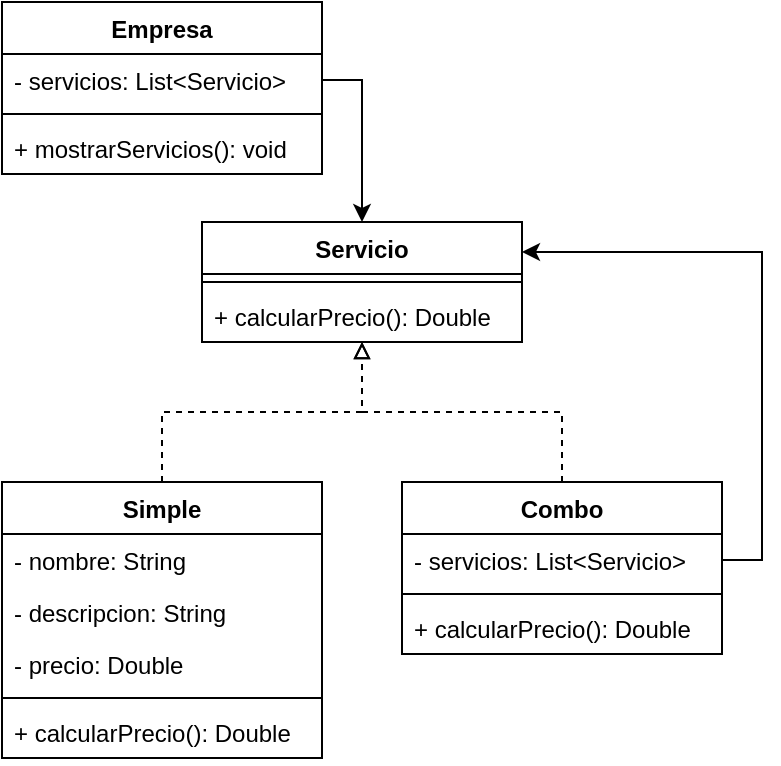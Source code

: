 <mxfile version="14.9.2" type="github">
  <diagram id="GlYazkklD14qOScsmxp9" name="Page-1">
    <mxGraphModel dx="641" dy="587" grid="1" gridSize="10" guides="1" tooltips="1" connect="1" arrows="1" fold="1" page="1" pageScale="1" pageWidth="827" pageHeight="1169" math="0" shadow="0">
      <root>
        <mxCell id="0" />
        <mxCell id="1" parent="0" />
        <mxCell id="iIEKpxpUkckjxTm4BxNN-22" style="edgeStyle=orthogonalEdgeStyle;rounded=0;orthogonalLoop=1;jettySize=auto;html=1;endArrow=block;endFill=0;dashed=1;" parent="1" source="iIEKpxpUkckjxTm4BxNN-1" target="iIEKpxpUkckjxTm4BxNN-16" edge="1">
          <mxGeometry relative="1" as="geometry" />
        </mxCell>
        <mxCell id="iIEKpxpUkckjxTm4BxNN-1" value="Simple" style="swimlane;fontStyle=1;align=center;verticalAlign=top;childLayout=stackLayout;horizontal=1;startSize=26;horizontalStack=0;resizeParent=1;resizeParentMax=0;resizeLast=0;collapsible=1;marginBottom=0;" parent="1" vertex="1">
          <mxGeometry x="160" y="290" width="160" height="138" as="geometry" />
        </mxCell>
        <mxCell id="iIEKpxpUkckjxTm4BxNN-2" value="- nombre: String" style="text;strokeColor=none;fillColor=none;align=left;verticalAlign=top;spacingLeft=4;spacingRight=4;overflow=hidden;rotatable=0;points=[[0,0.5],[1,0.5]];portConstraint=eastwest;" parent="iIEKpxpUkckjxTm4BxNN-1" vertex="1">
          <mxGeometry y="26" width="160" height="26" as="geometry" />
        </mxCell>
        <mxCell id="iIEKpxpUkckjxTm4BxNN-9" value="- descripcion: String&#xa;" style="text;strokeColor=none;fillColor=none;align=left;verticalAlign=top;spacingLeft=4;spacingRight=4;overflow=hidden;rotatable=0;points=[[0,0.5],[1,0.5]];portConstraint=eastwest;" parent="iIEKpxpUkckjxTm4BxNN-1" vertex="1">
          <mxGeometry y="52" width="160" height="26" as="geometry" />
        </mxCell>
        <mxCell id="iIEKpxpUkckjxTm4BxNN-10" value="- precio: Double" style="text;strokeColor=none;fillColor=none;align=left;verticalAlign=top;spacingLeft=4;spacingRight=4;overflow=hidden;rotatable=0;points=[[0,0.5],[1,0.5]];portConstraint=eastwest;" parent="iIEKpxpUkckjxTm4BxNN-1" vertex="1">
          <mxGeometry y="78" width="160" height="26" as="geometry" />
        </mxCell>
        <mxCell id="iIEKpxpUkckjxTm4BxNN-3" value="" style="line;strokeWidth=1;fillColor=none;align=left;verticalAlign=middle;spacingTop=-1;spacingLeft=3;spacingRight=3;rotatable=0;labelPosition=right;points=[];portConstraint=eastwest;" parent="iIEKpxpUkckjxTm4BxNN-1" vertex="1">
          <mxGeometry y="104" width="160" height="8" as="geometry" />
        </mxCell>
        <mxCell id="iIEKpxpUkckjxTm4BxNN-4" value="+ calcularPrecio(): Double" style="text;strokeColor=none;fillColor=none;align=left;verticalAlign=top;spacingLeft=4;spacingRight=4;overflow=hidden;rotatable=0;points=[[0,0.5],[1,0.5]];portConstraint=eastwest;" parent="iIEKpxpUkckjxTm4BxNN-1" vertex="1">
          <mxGeometry y="112" width="160" height="26" as="geometry" />
        </mxCell>
        <mxCell id="iIEKpxpUkckjxTm4BxNN-21" style="edgeStyle=orthogonalEdgeStyle;rounded=0;orthogonalLoop=1;jettySize=auto;html=1;endArrow=block;endFill=0;dashed=1;" parent="1" source="iIEKpxpUkckjxTm4BxNN-5" target="iIEKpxpUkckjxTm4BxNN-16" edge="1">
          <mxGeometry relative="1" as="geometry" />
        </mxCell>
        <mxCell id="iIEKpxpUkckjxTm4BxNN-23" style="edgeStyle=orthogonalEdgeStyle;rounded=0;orthogonalLoop=1;jettySize=auto;html=1;entryX=1;entryY=0.25;entryDx=0;entryDy=0;exitX=1;exitY=0.5;exitDx=0;exitDy=0;" parent="1" source="iIEKpxpUkckjxTm4BxNN-6" target="iIEKpxpUkckjxTm4BxNN-16" edge="1">
          <mxGeometry relative="1" as="geometry" />
        </mxCell>
        <mxCell id="iIEKpxpUkckjxTm4BxNN-5" value="Combo" style="swimlane;fontStyle=1;align=center;verticalAlign=top;childLayout=stackLayout;horizontal=1;startSize=26;horizontalStack=0;resizeParent=1;resizeParentMax=0;resizeLast=0;collapsible=1;marginBottom=0;" parent="1" vertex="1">
          <mxGeometry x="360" y="290" width="160" height="86" as="geometry" />
        </mxCell>
        <mxCell id="iIEKpxpUkckjxTm4BxNN-6" value="- servicios: List&lt;Servicio&gt;" style="text;strokeColor=none;fillColor=none;align=left;verticalAlign=top;spacingLeft=4;spacingRight=4;overflow=hidden;rotatable=0;points=[[0,0.5],[1,0.5]];portConstraint=eastwest;" parent="iIEKpxpUkckjxTm4BxNN-5" vertex="1">
          <mxGeometry y="26" width="160" height="26" as="geometry" />
        </mxCell>
        <mxCell id="iIEKpxpUkckjxTm4BxNN-7" value="" style="line;strokeWidth=1;fillColor=none;align=left;verticalAlign=middle;spacingTop=-1;spacingLeft=3;spacingRight=3;rotatable=0;labelPosition=right;points=[];portConstraint=eastwest;" parent="iIEKpxpUkckjxTm4BxNN-5" vertex="1">
          <mxGeometry y="52" width="160" height="8" as="geometry" />
        </mxCell>
        <mxCell id="iIEKpxpUkckjxTm4BxNN-11" value="+ calcularPrecio(): Double" style="text;strokeColor=none;fillColor=none;align=left;verticalAlign=top;spacingLeft=4;spacingRight=4;overflow=hidden;rotatable=0;points=[[0,0.5],[1,0.5]];portConstraint=eastwest;" parent="iIEKpxpUkckjxTm4BxNN-5" vertex="1">
          <mxGeometry y="60" width="160" height="26" as="geometry" />
        </mxCell>
        <mxCell id="iIEKpxpUkckjxTm4BxNN-12" value="Empresa" style="swimlane;fontStyle=1;align=center;verticalAlign=top;childLayout=stackLayout;horizontal=1;startSize=26;horizontalStack=0;resizeParent=1;resizeParentMax=0;resizeLast=0;collapsible=1;marginBottom=0;" parent="1" vertex="1">
          <mxGeometry x="160" y="50" width="160" height="86" as="geometry" />
        </mxCell>
        <mxCell id="iIEKpxpUkckjxTm4BxNN-13" value="- servicios: List&lt;Servicio&gt;" style="text;strokeColor=none;fillColor=none;align=left;verticalAlign=top;spacingLeft=4;spacingRight=4;overflow=hidden;rotatable=0;points=[[0,0.5],[1,0.5]];portConstraint=eastwest;" parent="iIEKpxpUkckjxTm4BxNN-12" vertex="1">
          <mxGeometry y="26" width="160" height="26" as="geometry" />
        </mxCell>
        <mxCell id="iIEKpxpUkckjxTm4BxNN-14" value="" style="line;strokeWidth=1;fillColor=none;align=left;verticalAlign=middle;spacingTop=-1;spacingLeft=3;spacingRight=3;rotatable=0;labelPosition=right;points=[];portConstraint=eastwest;" parent="iIEKpxpUkckjxTm4BxNN-12" vertex="1">
          <mxGeometry y="52" width="160" height="8" as="geometry" />
        </mxCell>
        <mxCell id="iIEKpxpUkckjxTm4BxNN-15" value="+ mostrarServicios(): void" style="text;strokeColor=none;fillColor=none;align=left;verticalAlign=top;spacingLeft=4;spacingRight=4;overflow=hidden;rotatable=0;points=[[0,0.5],[1,0.5]];portConstraint=eastwest;" parent="iIEKpxpUkckjxTm4BxNN-12" vertex="1">
          <mxGeometry y="60" width="160" height="26" as="geometry" />
        </mxCell>
        <mxCell id="iIEKpxpUkckjxTm4BxNN-16" value="Servicio" style="swimlane;fontStyle=1;align=center;verticalAlign=top;childLayout=stackLayout;horizontal=1;startSize=26;horizontalStack=0;resizeParent=1;resizeParentMax=0;resizeLast=0;collapsible=1;marginBottom=0;" parent="1" vertex="1">
          <mxGeometry x="260" y="160" width="160" height="60" as="geometry" />
        </mxCell>
        <mxCell id="iIEKpxpUkckjxTm4BxNN-18" value="" style="line;strokeWidth=1;fillColor=none;align=left;verticalAlign=middle;spacingTop=-1;spacingLeft=3;spacingRight=3;rotatable=0;labelPosition=right;points=[];portConstraint=eastwest;" parent="iIEKpxpUkckjxTm4BxNN-16" vertex="1">
          <mxGeometry y="26" width="160" height="8" as="geometry" />
        </mxCell>
        <mxCell id="iIEKpxpUkckjxTm4BxNN-19" value="+ calcularPrecio(): Double" style="text;strokeColor=none;fillColor=none;align=left;verticalAlign=top;spacingLeft=4;spacingRight=4;overflow=hidden;rotatable=0;points=[[0,0.5],[1,0.5]];portConstraint=eastwest;" parent="iIEKpxpUkckjxTm4BxNN-16" vertex="1">
          <mxGeometry y="34" width="160" height="26" as="geometry" />
        </mxCell>
        <mxCell id="iIEKpxpUkckjxTm4BxNN-20" style="edgeStyle=orthogonalEdgeStyle;rounded=0;orthogonalLoop=1;jettySize=auto;html=1;entryX=0.5;entryY=0;entryDx=0;entryDy=0;" parent="1" source="iIEKpxpUkckjxTm4BxNN-13" target="iIEKpxpUkckjxTm4BxNN-16" edge="1">
          <mxGeometry relative="1" as="geometry" />
        </mxCell>
      </root>
    </mxGraphModel>
  </diagram>
</mxfile>
